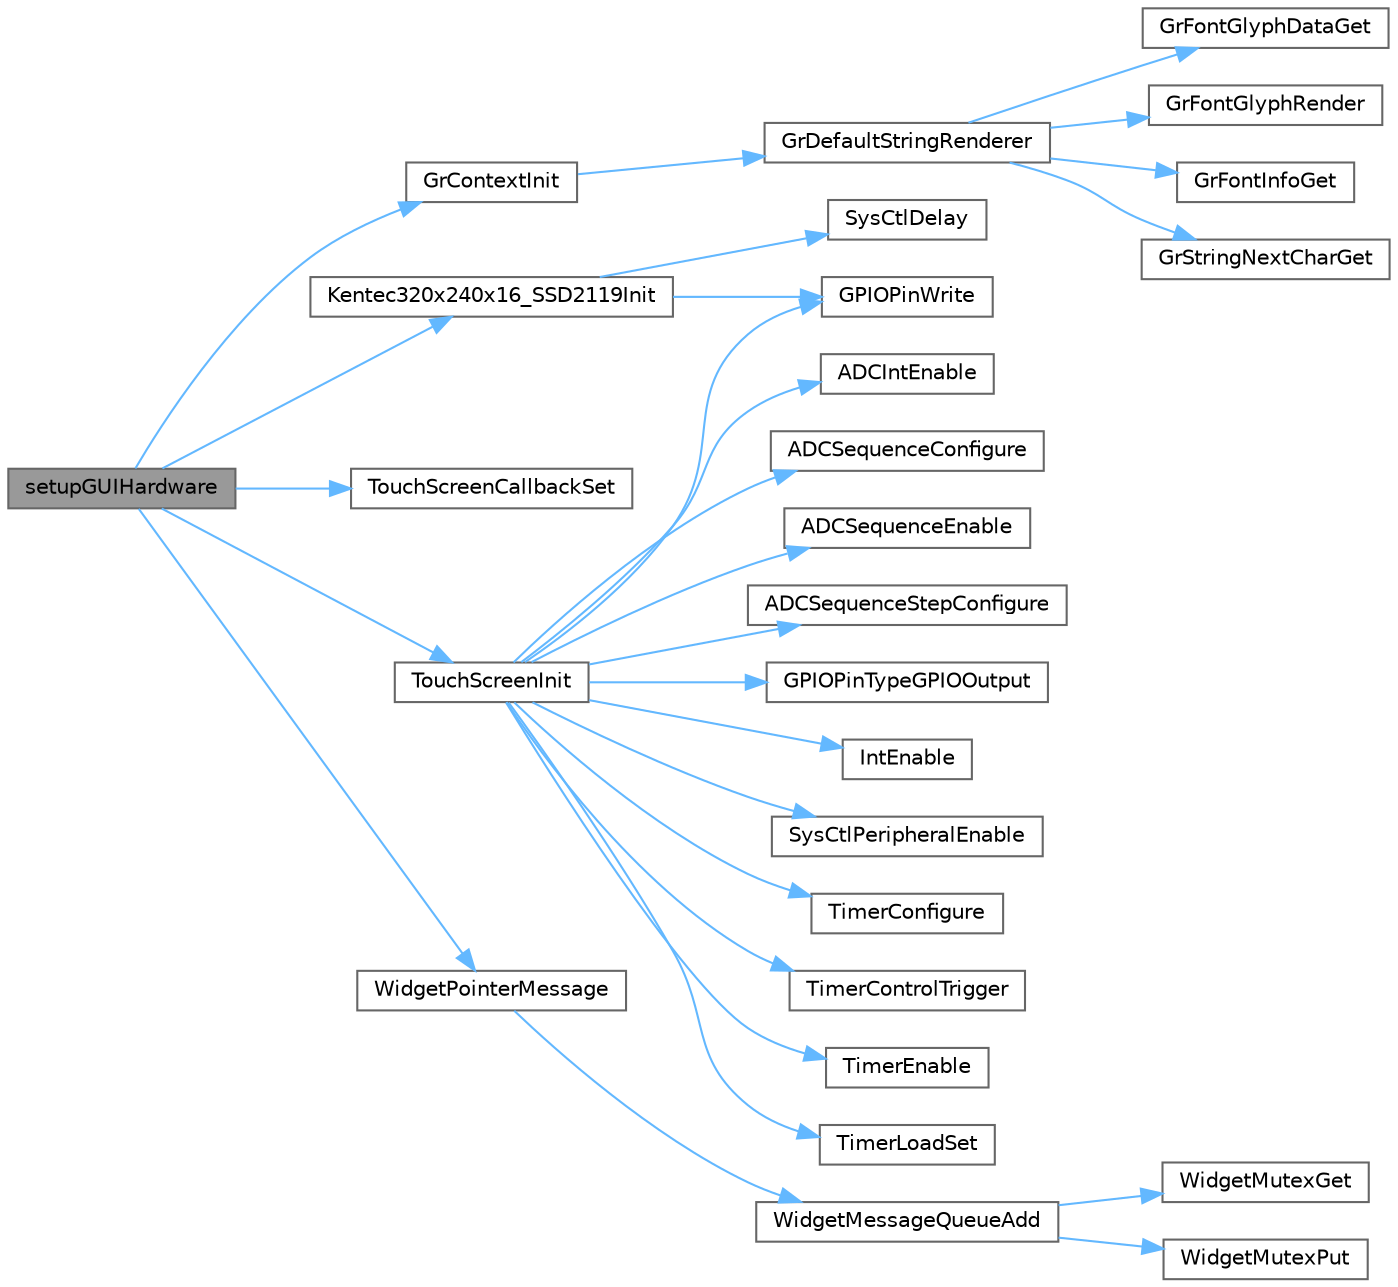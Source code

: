 digraph "setupGUIHardware"
{
 // LATEX_PDF_SIZE
  bgcolor="transparent";
  edge [fontname=Helvetica,fontsize=10,labelfontname=Helvetica,labelfontsize=10];
  node [fontname=Helvetica,fontsize=10,shape=box,height=0.2,width=0.4];
  rankdir="LR";
  Node1 [id="Node000001",label="setupGUIHardware",height=0.2,width=0.4,color="gray40", fillcolor="grey60", style="filled", fontcolor="black",tooltip="Initializes the GUI hardware and display context."];
  Node1 -> Node2 [id="edge1_Node000001_Node000002",color="steelblue1",style="solid",tooltip=" "];
  Node2 [id="Node000002",label="GrContextInit",height=0.2,width=0.4,color="grey40", fillcolor="white", style="filled",URL="$group__primitives__api.html#gaa770c562b61834deb639b5c2409d706d",tooltip=" "];
  Node2 -> Node3 [id="edge2_Node000002_Node000003",color="steelblue1",style="solid",tooltip=" "];
  Node3 [id="Node000003",label="GrDefaultStringRenderer",height=0.2,width=0.4,color="grey40", fillcolor="white", style="filled",URL="$group__primitives__api.html#ga69245270bba7464bad439d097bb01d6c",tooltip=" "];
  Node3 -> Node4 [id="edge3_Node000003_Node000004",color="steelblue1",style="solid",tooltip=" "];
  Node4 [id="Node000004",label="GrFontGlyphDataGet",height=0.2,width=0.4,color="grey40", fillcolor="white", style="filled",URL="$group__primitives__api.html#ga13583a98bd6c99658510423bd3c55379",tooltip=" "];
  Node3 -> Node5 [id="edge4_Node000003_Node000005",color="steelblue1",style="solid",tooltip=" "];
  Node5 [id="Node000005",label="GrFontGlyphRender",height=0.2,width=0.4,color="grey40", fillcolor="white", style="filled",URL="$group__primitives__api.html#gae4ce6e912ca0d43dcadb197250d9e04a",tooltip=" "];
  Node3 -> Node6 [id="edge5_Node000003_Node000006",color="steelblue1",style="solid",tooltip=" "];
  Node6 [id="Node000006",label="GrFontInfoGet",height=0.2,width=0.4,color="grey40", fillcolor="white", style="filled",URL="$group__primitives__api.html#ga965d52a5c2affc1acdd1b4223864b2b8",tooltip=" "];
  Node3 -> Node7 [id="edge6_Node000003_Node000007",color="steelblue1",style="solid",tooltip=" "];
  Node7 [id="Node000007",label="GrStringNextCharGet",height=0.2,width=0.4,color="grey40", fillcolor="white", style="filled",URL="$group__primitives__api.html#gafa1cbb610878aac84b534dc32d2c3325",tooltip=" "];
  Node1 -> Node8 [id="edge7_Node000001_Node000008",color="steelblue1",style="solid",tooltip=" "];
  Node8 [id="Node000008",label="Kentec320x240x16_SSD2119Init",height=0.2,width=0.4,color="grey40", fillcolor="white", style="filled",URL="$group__kentec320x240x16__ssd2119__spi.html#ga9026cdb02cf32667527923cdc30f14bf",tooltip=" "];
  Node8 -> Node9 [id="edge8_Node000008_Node000009",color="steelblue1",style="solid",tooltip=" "];
  Node9 [id="Node000009",label="GPIOPinWrite",height=0.2,width=0.4,color="grey40", fillcolor="white", style="filled",URL="$gpio_8h.html#aa0605843a6c1e2e1724dc32183760ab6",tooltip=" "];
  Node8 -> Node10 [id="edge9_Node000008_Node000010",color="steelblue1",style="solid",tooltip=" "];
  Node10 [id="Node000010",label="SysCtlDelay",height=0.2,width=0.4,color="grey40", fillcolor="white", style="filled",URL="$group__sysctl__api.html#ga992a7493f587384e949178cdc4063042",tooltip=" "];
  Node1 -> Node11 [id="edge10_Node000001_Node000011",color="steelblue1",style="solid",tooltip=" "];
  Node11 [id="Node000011",label="TouchScreenCallbackSet",height=0.2,width=0.4,color="grey40", fillcolor="white", style="filled",URL="$group__touch__api.html#ga4d0fd2cdde51655faa20b96ee101ddc6",tooltip=" "];
  Node1 -> Node12 [id="edge11_Node000001_Node000012",color="steelblue1",style="solid",tooltip=" "];
  Node12 [id="Node000012",label="TouchScreenInit",height=0.2,width=0.4,color="grey40", fillcolor="white", style="filled",URL="$group__touch__api.html#gad1bbcdff4a7cd3810aab1ce950559506",tooltip=" "];
  Node12 -> Node13 [id="edge12_Node000012_Node000013",color="steelblue1",style="solid",tooltip=" "];
  Node13 [id="Node000013",label="ADCIntEnable",height=0.2,width=0.4,color="grey40", fillcolor="white", style="filled",URL="$group__adc__api.html#ga2ce4cfdfe4e47c998872215490121973",tooltip=" "];
  Node12 -> Node14 [id="edge13_Node000012_Node000014",color="steelblue1",style="solid",tooltip=" "];
  Node14 [id="Node000014",label="ADCSequenceConfigure",height=0.2,width=0.4,color="grey40", fillcolor="white", style="filled",URL="$group__adc__api.html#gad8ad8b940627697b2efddbf01f771d76",tooltip=" "];
  Node12 -> Node15 [id="edge14_Node000012_Node000015",color="steelblue1",style="solid",tooltip=" "];
  Node15 [id="Node000015",label="ADCSequenceEnable",height=0.2,width=0.4,color="grey40", fillcolor="white", style="filled",URL="$group__adc__api.html#ga3d9afeb0aeb2726e1713b936229bb412",tooltip=" "];
  Node12 -> Node16 [id="edge15_Node000012_Node000016",color="steelblue1",style="solid",tooltip=" "];
  Node16 [id="Node000016",label="ADCSequenceStepConfigure",height=0.2,width=0.4,color="grey40", fillcolor="white", style="filled",URL="$group__adc__api.html#ga1771f99a5228971b923b336d1bdbb4cd",tooltip=" "];
  Node12 -> Node17 [id="edge16_Node000012_Node000017",color="steelblue1",style="solid",tooltip=" "];
  Node17 [id="Node000017",label="GPIOPinTypeGPIOOutput",height=0.2,width=0.4,color="grey40", fillcolor="white", style="filled",URL="$gpio_8h.html#ac962b2917f42452a32c1fea0d050e52e",tooltip=" "];
  Node12 -> Node9 [id="edge17_Node000012_Node000009",color="steelblue1",style="solid",tooltip=" "];
  Node12 -> Node18 [id="edge18_Node000012_Node000018",color="steelblue1",style="solid",tooltip=" "];
  Node18 [id="Node000018",label="IntEnable",height=0.2,width=0.4,color="grey40", fillcolor="white", style="filled",URL="$group__interrupt__api.html#ga49fc9c3d1a0f8c42a20249f8c5d360ce",tooltip=" "];
  Node12 -> Node19 [id="edge19_Node000012_Node000019",color="steelblue1",style="solid",tooltip=" "];
  Node19 [id="Node000019",label="SysCtlPeripheralEnable",height=0.2,width=0.4,color="grey40", fillcolor="white", style="filled",URL="$group__sysctl__api.html#ga2fbae61db465e1d861a62785d28e3ad6",tooltip=" "];
  Node12 -> Node20 [id="edge20_Node000012_Node000020",color="steelblue1",style="solid",tooltip=" "];
  Node20 [id="Node000020",label="TimerConfigure",height=0.2,width=0.4,color="grey40", fillcolor="white", style="filled",URL="$group__timer__api.html#ga906bd1ce13ef11046b0d4b2722f3a9a8",tooltip=" "];
  Node12 -> Node21 [id="edge21_Node000012_Node000021",color="steelblue1",style="solid",tooltip=" "];
  Node21 [id="Node000021",label="TimerControlTrigger",height=0.2,width=0.4,color="grey40", fillcolor="white", style="filled",URL="$group__timer__api.html#gaf4ae82873e7e2940b136302d4f6404bb",tooltip=" "];
  Node12 -> Node22 [id="edge22_Node000012_Node000022",color="steelblue1",style="solid",tooltip=" "];
  Node22 [id="Node000022",label="TimerEnable",height=0.2,width=0.4,color="grey40", fillcolor="white", style="filled",URL="$group__timer__api.html#ga13a66ae0ebdd8467176d85e057ed212c",tooltip=" "];
  Node12 -> Node23 [id="edge23_Node000012_Node000023",color="steelblue1",style="solid",tooltip=" "];
  Node23 [id="Node000023",label="TimerLoadSet",height=0.2,width=0.4,color="grey40", fillcolor="white", style="filled",URL="$group__timer__api.html#ga20a168e18a8d3502809ad53c031e4613",tooltip=" "];
  Node1 -> Node24 [id="edge24_Node000001_Node000024",color="steelblue1",style="solid",tooltip=" "];
  Node24 [id="Node000024",label="WidgetPointerMessage",height=0.2,width=0.4,color="grey40", fillcolor="white", style="filled",URL="$group__widget__api.html#ga7c67b8f0a78e0c6ca94a2b733af2f5b0",tooltip=" "];
  Node24 -> Node25 [id="edge25_Node000024_Node000025",color="steelblue1",style="solid",tooltip=" "];
  Node25 [id="Node000025",label="WidgetMessageQueueAdd",height=0.2,width=0.4,color="grey40", fillcolor="white", style="filled",URL="$group__widget__api.html#ga2228f100e90bcd3792a08a4522cae82f",tooltip=" "];
  Node25 -> Node26 [id="edge26_Node000025_Node000026",color="steelblue1",style="solid",tooltip=" "];
  Node26 [id="Node000026",label="WidgetMutexGet",height=0.2,width=0.4,color="grey40", fillcolor="white", style="filled",URL="$group__widget__api.html#ga0676dd7399702b4f422d449cc0d13735",tooltip=" "];
  Node25 -> Node27 [id="edge27_Node000025_Node000027",color="steelblue1",style="solid",tooltip=" "];
  Node27 [id="Node000027",label="WidgetMutexPut",height=0.2,width=0.4,color="grey40", fillcolor="white", style="filled",URL="$group__widget__api.html#ga68f09caedd837470422ad3b103a611a0",tooltip=" "];
}
